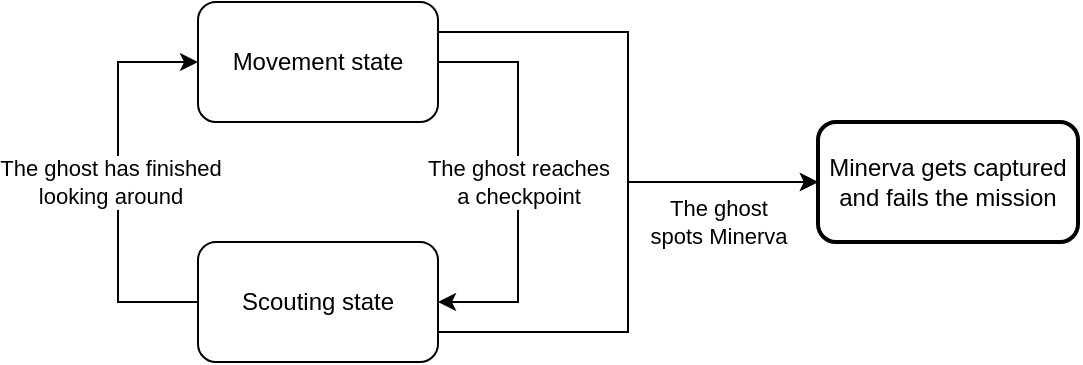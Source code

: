 <mxfile version="13.9.9" type="device"><diagram id="I2tlHXBUYZ8cD2VrJ1-z" name="Pagina-1"><mxGraphModel dx="1024" dy="592" grid="1" gridSize="10" guides="1" tooltips="1" connect="1" arrows="1" fold="1" page="1" pageScale="1" pageWidth="827" pageHeight="1169" math="0" shadow="0"><root><mxCell id="0"/><mxCell id="1" style="" parent="0"/><mxCell id="ib2S4boe3EMSP0cZMdJU-1" value="Movement state" style="rounded=1;whiteSpace=wrap;html=1;" parent="1" vertex="1"><mxGeometry x="320" y="40" width="120" height="60" as="geometry"/></mxCell><mxCell id="m8GjCXcxF3g6FoAnZoTT-2" style="edgeStyle=orthogonalEdgeStyle;rounded=0;orthogonalLoop=1;jettySize=auto;html=1;entryX=0;entryY=0.5;entryDx=0;entryDy=0;exitX=0;exitY=0.5;exitDx=0;exitDy=0;" parent="1" source="ib2S4boe3EMSP0cZMdJU-3" target="ib2S4boe3EMSP0cZMdJU-1" edge="1"><mxGeometry relative="1" as="geometry"><Array as="points"><mxPoint x="280" y="190"/><mxPoint x="280" y="70"/></Array></mxGeometry></mxCell><mxCell id="m8GjCXcxF3g6FoAnZoTT-4" value="The ghost has finished&lt;br&gt;looking around" style="edgeLabel;html=1;align=center;verticalAlign=middle;resizable=0;points=[];" parent="m8GjCXcxF3g6FoAnZoTT-2" vertex="1" connectable="0"><mxGeometry x="-0.194" y="-1" relative="1" as="geometry"><mxPoint x="-5" y="-19.31" as="offset"/></mxGeometry></mxCell><mxCell id="ib2S4boe3EMSP0cZMdJU-3" value="Scouting state" style="rounded=1;whiteSpace=wrap;html=1;align=center;" parent="1" vertex="1"><mxGeometry x="320" y="160" width="120" height="60" as="geometry"/></mxCell><mxCell id="ib2S4boe3EMSP0cZMdJU-44" value="State" style="" parent="0"/><mxCell id="9bLOxbcqoGbFulxiyqQJ-3" style="edgeStyle=orthogonalEdgeStyle;rounded=0;orthogonalLoop=1;jettySize=auto;html=1;exitX=1;exitY=0.5;exitDx=0;exitDy=0;entryX=1;entryY=0.5;entryDx=0;entryDy=0;" parent="ib2S4boe3EMSP0cZMdJU-44" source="ib2S4boe3EMSP0cZMdJU-1" target="ib2S4boe3EMSP0cZMdJU-3" edge="1"><mxGeometry relative="1" as="geometry"><Array as="points"><mxPoint x="480" y="70"/><mxPoint x="480" y="190"/></Array><mxPoint x="480" y="200" as="targetPoint"/></mxGeometry></mxCell><mxCell id="9bLOxbcqoGbFulxiyqQJ-4" value="The ghost reaches&lt;br&gt;a checkpoint" style="edgeLabel;html=1;align=center;verticalAlign=middle;resizable=0;points=[];" parent="9bLOxbcqoGbFulxiyqQJ-3" vertex="1" connectable="0"><mxGeometry x="-0.398" relative="1" as="geometry"><mxPoint y="40" as="offset"/></mxGeometry></mxCell><mxCell id="m8GjCXcxF3g6FoAnZoTT-5" value="Minerva gets captured&lt;br&gt;and fails the mission" style="rounded=1;whiteSpace=wrap;html=1;strokeWidth=2;" parent="ib2S4boe3EMSP0cZMdJU-44" vertex="1"><mxGeometry x="630" y="100" width="130" height="60" as="geometry"/></mxCell><mxCell id="m8GjCXcxF3g6FoAnZoTT-6" style="edgeStyle=orthogonalEdgeStyle;rounded=0;orthogonalLoop=1;jettySize=auto;html=1;exitX=1;exitY=0.75;exitDx=0;exitDy=0;entryX=0;entryY=0.5;entryDx=0;entryDy=0;" parent="ib2S4boe3EMSP0cZMdJU-44" source="ib2S4boe3EMSP0cZMdJU-3" target="m8GjCXcxF3g6FoAnZoTT-5" edge="1"><mxGeometry relative="1" as="geometry"/></mxCell><mxCell id="m8GjCXcxF3g6FoAnZoTT-7" style="edgeStyle=orthogonalEdgeStyle;rounded=0;orthogonalLoop=1;jettySize=auto;html=1;exitX=1;exitY=0.25;exitDx=0;exitDy=0;entryX=0;entryY=0.5;entryDx=0;entryDy=0;" parent="ib2S4boe3EMSP0cZMdJU-44" source="ib2S4boe3EMSP0cZMdJU-1" target="m8GjCXcxF3g6FoAnZoTT-5" edge="1"><mxGeometry relative="1" as="geometry"/></mxCell><mxCell id="m8GjCXcxF3g6FoAnZoTT-8" value="The ghost&lt;br&gt;spots Minerva" style="edgeLabel;html=1;align=center;verticalAlign=middle;resizable=0;points=[];" parent="m8GjCXcxF3g6FoAnZoTT-7" vertex="1" connectable="0"><mxGeometry x="0.53" y="1" relative="1" as="geometry"><mxPoint x="12.21" y="21" as="offset"/></mxGeometry></mxCell><mxCell id="ib2S4boe3EMSP0cZMdJU-15" value="Tags" parent="0"/></root></mxGraphModel></diagram></mxfile>